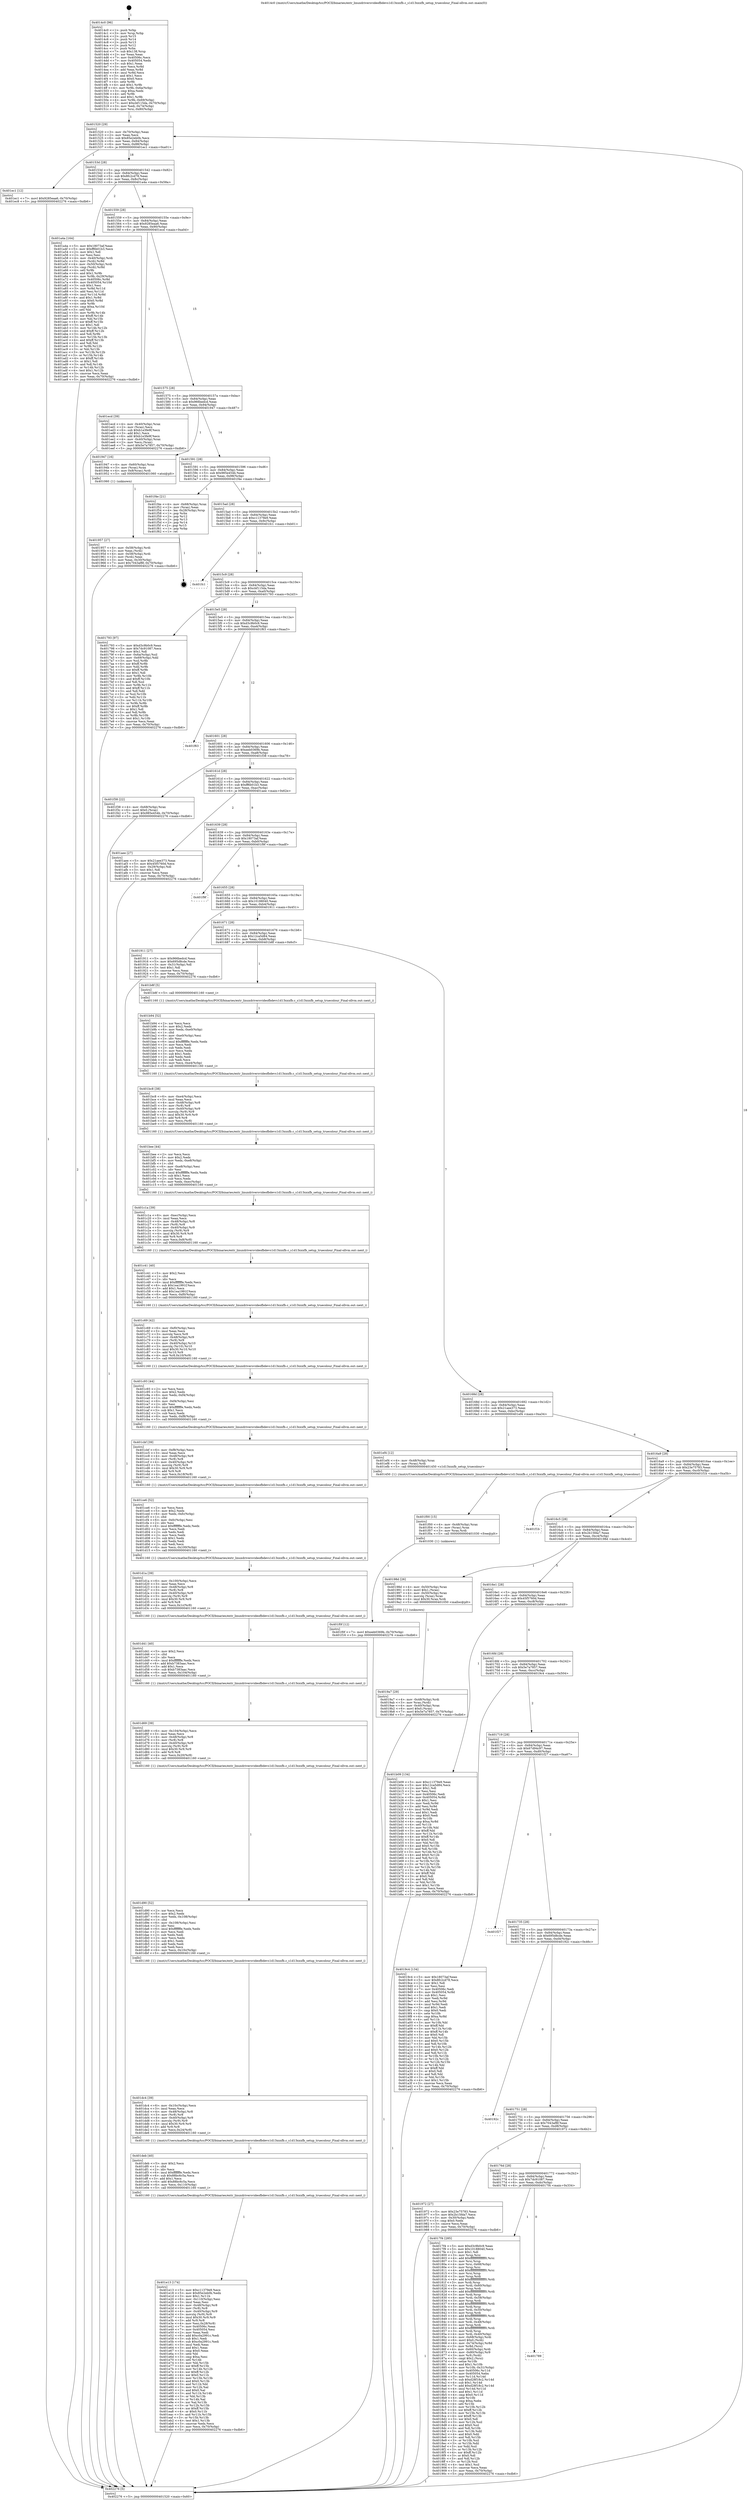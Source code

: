 digraph "0x4014c0" {
  label = "0x4014c0 (/mnt/c/Users/mathe/Desktop/tcc/POCII/binaries/extr_linuxdriversvideofbdevs1d13xxxfb.c_s1d13xxxfb_setup_truecolour_Final-ollvm.out::main(0))"
  labelloc = "t"
  node[shape=record]

  Entry [label="",width=0.3,height=0.3,shape=circle,fillcolor=black,style=filled]
  "0x401520" [label="{
     0x401520 [29]\l
     | [instrs]\l
     &nbsp;&nbsp;0x401520 \<+3\>: mov -0x70(%rbp),%eax\l
     &nbsp;&nbsp;0x401523 \<+2\>: mov %eax,%ecx\l
     &nbsp;&nbsp;0x401525 \<+6\>: sub $0x85e2eb0b,%ecx\l
     &nbsp;&nbsp;0x40152b \<+6\>: mov %eax,-0x84(%rbp)\l
     &nbsp;&nbsp;0x401531 \<+6\>: mov %ecx,-0x88(%rbp)\l
     &nbsp;&nbsp;0x401537 \<+6\>: je 0000000000401ec1 \<main+0xa01\>\l
  }"]
  "0x401ec1" [label="{
     0x401ec1 [12]\l
     | [instrs]\l
     &nbsp;&nbsp;0x401ec1 \<+7\>: movl $0x9285eaa6,-0x70(%rbp)\l
     &nbsp;&nbsp;0x401ec8 \<+5\>: jmp 0000000000402276 \<main+0xdb6\>\l
  }"]
  "0x40153d" [label="{
     0x40153d [28]\l
     | [instrs]\l
     &nbsp;&nbsp;0x40153d \<+5\>: jmp 0000000000401542 \<main+0x82\>\l
     &nbsp;&nbsp;0x401542 \<+6\>: mov -0x84(%rbp),%eax\l
     &nbsp;&nbsp;0x401548 \<+5\>: sub $0x8fc2cd78,%eax\l
     &nbsp;&nbsp;0x40154d \<+6\>: mov %eax,-0x8c(%rbp)\l
     &nbsp;&nbsp;0x401553 \<+6\>: je 0000000000401a4a \<main+0x58a\>\l
  }"]
  Exit [label="",width=0.3,height=0.3,shape=circle,fillcolor=black,style=filled,peripheries=2]
  "0x401a4a" [label="{
     0x401a4a [164]\l
     | [instrs]\l
     &nbsp;&nbsp;0x401a4a \<+5\>: mov $0x18073af,%eax\l
     &nbsp;&nbsp;0x401a4f \<+5\>: mov $0xff6b01b3,%ecx\l
     &nbsp;&nbsp;0x401a54 \<+2\>: mov $0x1,%dl\l
     &nbsp;&nbsp;0x401a56 \<+2\>: xor %esi,%esi\l
     &nbsp;&nbsp;0x401a58 \<+4\>: mov -0x40(%rbp),%rdi\l
     &nbsp;&nbsp;0x401a5c \<+3\>: mov (%rdi),%r8d\l
     &nbsp;&nbsp;0x401a5f \<+4\>: mov -0x50(%rbp),%rdi\l
     &nbsp;&nbsp;0x401a63 \<+3\>: cmp (%rdi),%r8d\l
     &nbsp;&nbsp;0x401a66 \<+4\>: setl %r9b\l
     &nbsp;&nbsp;0x401a6a \<+4\>: and $0x1,%r9b\l
     &nbsp;&nbsp;0x401a6e \<+4\>: mov %r9b,-0x29(%rbp)\l
     &nbsp;&nbsp;0x401a72 \<+8\>: mov 0x40506c,%r8d\l
     &nbsp;&nbsp;0x401a7a \<+8\>: mov 0x405054,%r10d\l
     &nbsp;&nbsp;0x401a82 \<+3\>: sub $0x1,%esi\l
     &nbsp;&nbsp;0x401a85 \<+3\>: mov %r8d,%r11d\l
     &nbsp;&nbsp;0x401a88 \<+3\>: add %esi,%r11d\l
     &nbsp;&nbsp;0x401a8b \<+4\>: imul %r11d,%r8d\l
     &nbsp;&nbsp;0x401a8f \<+4\>: and $0x1,%r8d\l
     &nbsp;&nbsp;0x401a93 \<+4\>: cmp $0x0,%r8d\l
     &nbsp;&nbsp;0x401a97 \<+4\>: sete %r9b\l
     &nbsp;&nbsp;0x401a9b \<+4\>: cmp $0xa,%r10d\l
     &nbsp;&nbsp;0x401a9f \<+3\>: setl %bl\l
     &nbsp;&nbsp;0x401aa2 \<+3\>: mov %r9b,%r14b\l
     &nbsp;&nbsp;0x401aa5 \<+4\>: xor $0xff,%r14b\l
     &nbsp;&nbsp;0x401aa9 \<+3\>: mov %bl,%r15b\l
     &nbsp;&nbsp;0x401aac \<+4\>: xor $0xff,%r15b\l
     &nbsp;&nbsp;0x401ab0 \<+3\>: xor $0x1,%dl\l
     &nbsp;&nbsp;0x401ab3 \<+3\>: mov %r14b,%r12b\l
     &nbsp;&nbsp;0x401ab6 \<+4\>: and $0xff,%r12b\l
     &nbsp;&nbsp;0x401aba \<+3\>: and %dl,%r9b\l
     &nbsp;&nbsp;0x401abd \<+3\>: mov %r15b,%r13b\l
     &nbsp;&nbsp;0x401ac0 \<+4\>: and $0xff,%r13b\l
     &nbsp;&nbsp;0x401ac4 \<+2\>: and %dl,%bl\l
     &nbsp;&nbsp;0x401ac6 \<+3\>: or %r9b,%r12b\l
     &nbsp;&nbsp;0x401ac9 \<+3\>: or %bl,%r13b\l
     &nbsp;&nbsp;0x401acc \<+3\>: xor %r13b,%r12b\l
     &nbsp;&nbsp;0x401acf \<+3\>: or %r15b,%r14b\l
     &nbsp;&nbsp;0x401ad2 \<+4\>: xor $0xff,%r14b\l
     &nbsp;&nbsp;0x401ad6 \<+3\>: or $0x1,%dl\l
     &nbsp;&nbsp;0x401ad9 \<+3\>: and %dl,%r14b\l
     &nbsp;&nbsp;0x401adc \<+3\>: or %r14b,%r12b\l
     &nbsp;&nbsp;0x401adf \<+4\>: test $0x1,%r12b\l
     &nbsp;&nbsp;0x401ae3 \<+3\>: cmovne %ecx,%eax\l
     &nbsp;&nbsp;0x401ae6 \<+3\>: mov %eax,-0x70(%rbp)\l
     &nbsp;&nbsp;0x401ae9 \<+5\>: jmp 0000000000402276 \<main+0xdb6\>\l
  }"]
  "0x401559" [label="{
     0x401559 [28]\l
     | [instrs]\l
     &nbsp;&nbsp;0x401559 \<+5\>: jmp 000000000040155e \<main+0x9e\>\l
     &nbsp;&nbsp;0x40155e \<+6\>: mov -0x84(%rbp),%eax\l
     &nbsp;&nbsp;0x401564 \<+5\>: sub $0x9285eaa6,%eax\l
     &nbsp;&nbsp;0x401569 \<+6\>: mov %eax,-0x90(%rbp)\l
     &nbsp;&nbsp;0x40156f \<+6\>: je 0000000000401ecd \<main+0xa0d\>\l
  }"]
  "0x401f0f" [label="{
     0x401f0f [12]\l
     | [instrs]\l
     &nbsp;&nbsp;0x401f0f \<+7\>: movl $0xeeb0369b,-0x70(%rbp)\l
     &nbsp;&nbsp;0x401f16 \<+5\>: jmp 0000000000402276 \<main+0xdb6\>\l
  }"]
  "0x401ecd" [label="{
     0x401ecd [39]\l
     | [instrs]\l
     &nbsp;&nbsp;0x401ecd \<+4\>: mov -0x40(%rbp),%rax\l
     &nbsp;&nbsp;0x401ed1 \<+2\>: mov (%rax),%ecx\l
     &nbsp;&nbsp;0x401ed3 \<+6\>: sub $0xb1e3fe9f,%ecx\l
     &nbsp;&nbsp;0x401ed9 \<+3\>: add $0x1,%ecx\l
     &nbsp;&nbsp;0x401edc \<+6\>: add $0xb1e3fe9f,%ecx\l
     &nbsp;&nbsp;0x401ee2 \<+4\>: mov -0x40(%rbp),%rax\l
     &nbsp;&nbsp;0x401ee6 \<+2\>: mov %ecx,(%rax)\l
     &nbsp;&nbsp;0x401ee8 \<+7\>: movl $0x5e7a7857,-0x70(%rbp)\l
     &nbsp;&nbsp;0x401eef \<+5\>: jmp 0000000000402276 \<main+0xdb6\>\l
  }"]
  "0x401575" [label="{
     0x401575 [28]\l
     | [instrs]\l
     &nbsp;&nbsp;0x401575 \<+5\>: jmp 000000000040157a \<main+0xba\>\l
     &nbsp;&nbsp;0x40157a \<+6\>: mov -0x84(%rbp),%eax\l
     &nbsp;&nbsp;0x401580 \<+5\>: sub $0x966bedcd,%eax\l
     &nbsp;&nbsp;0x401585 \<+6\>: mov %eax,-0x94(%rbp)\l
     &nbsp;&nbsp;0x40158b \<+6\>: je 0000000000401947 \<main+0x487\>\l
  }"]
  "0x401f00" [label="{
     0x401f00 [15]\l
     | [instrs]\l
     &nbsp;&nbsp;0x401f00 \<+4\>: mov -0x48(%rbp),%rax\l
     &nbsp;&nbsp;0x401f04 \<+3\>: mov (%rax),%rax\l
     &nbsp;&nbsp;0x401f07 \<+3\>: mov %rax,%rdi\l
     &nbsp;&nbsp;0x401f0a \<+5\>: call 0000000000401030 \<free@plt\>\l
     | [calls]\l
     &nbsp;&nbsp;0x401030 \{1\} (unknown)\l
  }"]
  "0x401947" [label="{
     0x401947 [16]\l
     | [instrs]\l
     &nbsp;&nbsp;0x401947 \<+4\>: mov -0x60(%rbp),%rax\l
     &nbsp;&nbsp;0x40194b \<+3\>: mov (%rax),%rax\l
     &nbsp;&nbsp;0x40194e \<+4\>: mov 0x8(%rax),%rdi\l
     &nbsp;&nbsp;0x401952 \<+5\>: call 0000000000401060 \<atoi@plt\>\l
     | [calls]\l
     &nbsp;&nbsp;0x401060 \{1\} (unknown)\l
  }"]
  "0x401591" [label="{
     0x401591 [28]\l
     | [instrs]\l
     &nbsp;&nbsp;0x401591 \<+5\>: jmp 0000000000401596 \<main+0xd6\>\l
     &nbsp;&nbsp;0x401596 \<+6\>: mov -0x84(%rbp),%eax\l
     &nbsp;&nbsp;0x40159c \<+5\>: sub $0x985e454b,%eax\l
     &nbsp;&nbsp;0x4015a1 \<+6\>: mov %eax,-0x98(%rbp)\l
     &nbsp;&nbsp;0x4015a7 \<+6\>: je 0000000000401f4e \<main+0xa8e\>\l
  }"]
  "0x401e13" [label="{
     0x401e13 [174]\l
     | [instrs]\l
     &nbsp;&nbsp;0x401e13 \<+5\>: mov $0xc11379e9,%ecx\l
     &nbsp;&nbsp;0x401e18 \<+5\>: mov $0x85e2eb0b,%edx\l
     &nbsp;&nbsp;0x401e1d \<+3\>: mov $0x1,%r11b\l
     &nbsp;&nbsp;0x401e20 \<+6\>: mov -0x110(%rbp),%esi\l
     &nbsp;&nbsp;0x401e26 \<+3\>: imul %eax,%esi\l
     &nbsp;&nbsp;0x401e29 \<+4\>: mov -0x48(%rbp),%r8\l
     &nbsp;&nbsp;0x401e2d \<+3\>: mov (%r8),%r8\l
     &nbsp;&nbsp;0x401e30 \<+4\>: mov -0x40(%rbp),%r9\l
     &nbsp;&nbsp;0x401e34 \<+3\>: movslq (%r9),%r9\l
     &nbsp;&nbsp;0x401e37 \<+4\>: imul $0x30,%r9,%r9\l
     &nbsp;&nbsp;0x401e3b \<+3\>: add %r9,%r8\l
     &nbsp;&nbsp;0x401e3e \<+4\>: mov %esi,0x28(%r8)\l
     &nbsp;&nbsp;0x401e42 \<+7\>: mov 0x40506c,%eax\l
     &nbsp;&nbsp;0x401e49 \<+7\>: mov 0x405054,%esi\l
     &nbsp;&nbsp;0x401e50 \<+2\>: mov %eax,%edi\l
     &nbsp;&nbsp;0x401e52 \<+6\>: add $0xc0a2991c,%edi\l
     &nbsp;&nbsp;0x401e58 \<+3\>: sub $0x1,%edi\l
     &nbsp;&nbsp;0x401e5b \<+6\>: sub $0xc0a2991c,%edi\l
     &nbsp;&nbsp;0x401e61 \<+3\>: imul %edi,%eax\l
     &nbsp;&nbsp;0x401e64 \<+3\>: and $0x1,%eax\l
     &nbsp;&nbsp;0x401e67 \<+3\>: cmp $0x0,%eax\l
     &nbsp;&nbsp;0x401e6a \<+3\>: sete %bl\l
     &nbsp;&nbsp;0x401e6d \<+3\>: cmp $0xa,%esi\l
     &nbsp;&nbsp;0x401e70 \<+4\>: setl %r14b\l
     &nbsp;&nbsp;0x401e74 \<+3\>: mov %bl,%r15b\l
     &nbsp;&nbsp;0x401e77 \<+4\>: xor $0xff,%r15b\l
     &nbsp;&nbsp;0x401e7b \<+3\>: mov %r14b,%r12b\l
     &nbsp;&nbsp;0x401e7e \<+4\>: xor $0xff,%r12b\l
     &nbsp;&nbsp;0x401e82 \<+4\>: xor $0x0,%r11b\l
     &nbsp;&nbsp;0x401e86 \<+3\>: mov %r15b,%r13b\l
     &nbsp;&nbsp;0x401e89 \<+4\>: and $0x0,%r13b\l
     &nbsp;&nbsp;0x401e8d \<+3\>: and %r11b,%bl\l
     &nbsp;&nbsp;0x401e90 \<+3\>: mov %r12b,%al\l
     &nbsp;&nbsp;0x401e93 \<+2\>: and $0x0,%al\l
     &nbsp;&nbsp;0x401e95 \<+3\>: and %r11b,%r14b\l
     &nbsp;&nbsp;0x401e98 \<+3\>: or %bl,%r13b\l
     &nbsp;&nbsp;0x401e9b \<+3\>: or %r14b,%al\l
     &nbsp;&nbsp;0x401e9e \<+3\>: xor %al,%r13b\l
     &nbsp;&nbsp;0x401ea1 \<+3\>: or %r12b,%r15b\l
     &nbsp;&nbsp;0x401ea4 \<+4\>: xor $0xff,%r15b\l
     &nbsp;&nbsp;0x401ea8 \<+4\>: or $0x0,%r11b\l
     &nbsp;&nbsp;0x401eac \<+3\>: and %r11b,%r15b\l
     &nbsp;&nbsp;0x401eaf \<+3\>: or %r15b,%r13b\l
     &nbsp;&nbsp;0x401eb2 \<+4\>: test $0x1,%r13b\l
     &nbsp;&nbsp;0x401eb6 \<+3\>: cmovne %edx,%ecx\l
     &nbsp;&nbsp;0x401eb9 \<+3\>: mov %ecx,-0x70(%rbp)\l
     &nbsp;&nbsp;0x401ebc \<+5\>: jmp 0000000000402276 \<main+0xdb6\>\l
  }"]
  "0x401f4e" [label="{
     0x401f4e [21]\l
     | [instrs]\l
     &nbsp;&nbsp;0x401f4e \<+4\>: mov -0x68(%rbp),%rax\l
     &nbsp;&nbsp;0x401f52 \<+2\>: mov (%rax),%eax\l
     &nbsp;&nbsp;0x401f54 \<+4\>: lea -0x28(%rbp),%rsp\l
     &nbsp;&nbsp;0x401f58 \<+1\>: pop %rbx\l
     &nbsp;&nbsp;0x401f59 \<+2\>: pop %r12\l
     &nbsp;&nbsp;0x401f5b \<+2\>: pop %r13\l
     &nbsp;&nbsp;0x401f5d \<+2\>: pop %r14\l
     &nbsp;&nbsp;0x401f5f \<+2\>: pop %r15\l
     &nbsp;&nbsp;0x401f61 \<+1\>: pop %rbp\l
     &nbsp;&nbsp;0x401f62 \<+1\>: ret\l
  }"]
  "0x4015ad" [label="{
     0x4015ad [28]\l
     | [instrs]\l
     &nbsp;&nbsp;0x4015ad \<+5\>: jmp 00000000004015b2 \<main+0xf2\>\l
     &nbsp;&nbsp;0x4015b2 \<+6\>: mov -0x84(%rbp),%eax\l
     &nbsp;&nbsp;0x4015b8 \<+5\>: sub $0xc11379e9,%eax\l
     &nbsp;&nbsp;0x4015bd \<+6\>: mov %eax,-0x9c(%rbp)\l
     &nbsp;&nbsp;0x4015c3 \<+6\>: je 0000000000401fc1 \<main+0xb01\>\l
  }"]
  "0x401deb" [label="{
     0x401deb [40]\l
     | [instrs]\l
     &nbsp;&nbsp;0x401deb \<+5\>: mov $0x2,%ecx\l
     &nbsp;&nbsp;0x401df0 \<+1\>: cltd\l
     &nbsp;&nbsp;0x401df1 \<+2\>: idiv %ecx\l
     &nbsp;&nbsp;0x401df3 \<+6\>: imul $0xfffffffe,%edx,%ecx\l
     &nbsp;&nbsp;0x401df9 \<+6\>: sub $0x88bc6c5a,%ecx\l
     &nbsp;&nbsp;0x401dff \<+3\>: add $0x1,%ecx\l
     &nbsp;&nbsp;0x401e02 \<+6\>: add $0x88bc6c5a,%ecx\l
     &nbsp;&nbsp;0x401e08 \<+6\>: mov %ecx,-0x110(%rbp)\l
     &nbsp;&nbsp;0x401e0e \<+5\>: call 0000000000401160 \<next_i\>\l
     | [calls]\l
     &nbsp;&nbsp;0x401160 \{1\} (/mnt/c/Users/mathe/Desktop/tcc/POCII/binaries/extr_linuxdriversvideofbdevs1d13xxxfb.c_s1d13xxxfb_setup_truecolour_Final-ollvm.out::next_i)\l
  }"]
  "0x401fc1" [label="{
     0x401fc1\l
  }", style=dashed]
  "0x4015c9" [label="{
     0x4015c9 [28]\l
     | [instrs]\l
     &nbsp;&nbsp;0x4015c9 \<+5\>: jmp 00000000004015ce \<main+0x10e\>\l
     &nbsp;&nbsp;0x4015ce \<+6\>: mov -0x84(%rbp),%eax\l
     &nbsp;&nbsp;0x4015d4 \<+5\>: sub $0xcbf115da,%eax\l
     &nbsp;&nbsp;0x4015d9 \<+6\>: mov %eax,-0xa0(%rbp)\l
     &nbsp;&nbsp;0x4015df \<+6\>: je 0000000000401793 \<main+0x2d3\>\l
  }"]
  "0x401dc4" [label="{
     0x401dc4 [39]\l
     | [instrs]\l
     &nbsp;&nbsp;0x401dc4 \<+6\>: mov -0x10c(%rbp),%ecx\l
     &nbsp;&nbsp;0x401dca \<+3\>: imul %eax,%ecx\l
     &nbsp;&nbsp;0x401dcd \<+4\>: mov -0x48(%rbp),%r8\l
     &nbsp;&nbsp;0x401dd1 \<+3\>: mov (%r8),%r8\l
     &nbsp;&nbsp;0x401dd4 \<+4\>: mov -0x40(%rbp),%r9\l
     &nbsp;&nbsp;0x401dd8 \<+3\>: movslq (%r9),%r9\l
     &nbsp;&nbsp;0x401ddb \<+4\>: imul $0x30,%r9,%r9\l
     &nbsp;&nbsp;0x401ddf \<+3\>: add %r9,%r8\l
     &nbsp;&nbsp;0x401de2 \<+4\>: mov %ecx,0x24(%r8)\l
     &nbsp;&nbsp;0x401de6 \<+5\>: call 0000000000401160 \<next_i\>\l
     | [calls]\l
     &nbsp;&nbsp;0x401160 \{1\} (/mnt/c/Users/mathe/Desktop/tcc/POCII/binaries/extr_linuxdriversvideofbdevs1d13xxxfb.c_s1d13xxxfb_setup_truecolour_Final-ollvm.out::next_i)\l
  }"]
  "0x401793" [label="{
     0x401793 [97]\l
     | [instrs]\l
     &nbsp;&nbsp;0x401793 \<+5\>: mov $0xd3c9b0c9,%eax\l
     &nbsp;&nbsp;0x401798 \<+5\>: mov $0x7dc91087,%ecx\l
     &nbsp;&nbsp;0x40179d \<+2\>: mov $0x1,%dl\l
     &nbsp;&nbsp;0x40179f \<+4\>: mov -0x6a(%rbp),%sil\l
     &nbsp;&nbsp;0x4017a3 \<+4\>: mov -0x69(%rbp),%dil\l
     &nbsp;&nbsp;0x4017a7 \<+3\>: mov %sil,%r8b\l
     &nbsp;&nbsp;0x4017aa \<+4\>: xor $0xff,%r8b\l
     &nbsp;&nbsp;0x4017ae \<+3\>: mov %dil,%r9b\l
     &nbsp;&nbsp;0x4017b1 \<+4\>: xor $0xff,%r9b\l
     &nbsp;&nbsp;0x4017b5 \<+3\>: xor $0x1,%dl\l
     &nbsp;&nbsp;0x4017b8 \<+3\>: mov %r8b,%r10b\l
     &nbsp;&nbsp;0x4017bb \<+4\>: and $0xff,%r10b\l
     &nbsp;&nbsp;0x4017bf \<+3\>: and %dl,%sil\l
     &nbsp;&nbsp;0x4017c2 \<+3\>: mov %r9b,%r11b\l
     &nbsp;&nbsp;0x4017c5 \<+4\>: and $0xff,%r11b\l
     &nbsp;&nbsp;0x4017c9 \<+3\>: and %dl,%dil\l
     &nbsp;&nbsp;0x4017cc \<+3\>: or %sil,%r10b\l
     &nbsp;&nbsp;0x4017cf \<+3\>: or %dil,%r11b\l
     &nbsp;&nbsp;0x4017d2 \<+3\>: xor %r11b,%r10b\l
     &nbsp;&nbsp;0x4017d5 \<+3\>: or %r9b,%r8b\l
     &nbsp;&nbsp;0x4017d8 \<+4\>: xor $0xff,%r8b\l
     &nbsp;&nbsp;0x4017dc \<+3\>: or $0x1,%dl\l
     &nbsp;&nbsp;0x4017df \<+3\>: and %dl,%r8b\l
     &nbsp;&nbsp;0x4017e2 \<+3\>: or %r8b,%r10b\l
     &nbsp;&nbsp;0x4017e5 \<+4\>: test $0x1,%r10b\l
     &nbsp;&nbsp;0x4017e9 \<+3\>: cmovne %ecx,%eax\l
     &nbsp;&nbsp;0x4017ec \<+3\>: mov %eax,-0x70(%rbp)\l
     &nbsp;&nbsp;0x4017ef \<+5\>: jmp 0000000000402276 \<main+0xdb6\>\l
  }"]
  "0x4015e5" [label="{
     0x4015e5 [28]\l
     | [instrs]\l
     &nbsp;&nbsp;0x4015e5 \<+5\>: jmp 00000000004015ea \<main+0x12a\>\l
     &nbsp;&nbsp;0x4015ea \<+6\>: mov -0x84(%rbp),%eax\l
     &nbsp;&nbsp;0x4015f0 \<+5\>: sub $0xd3c9b0c9,%eax\l
     &nbsp;&nbsp;0x4015f5 \<+6\>: mov %eax,-0xa4(%rbp)\l
     &nbsp;&nbsp;0x4015fb \<+6\>: je 0000000000401f63 \<main+0xaa3\>\l
  }"]
  "0x402276" [label="{
     0x402276 [5]\l
     | [instrs]\l
     &nbsp;&nbsp;0x402276 \<+5\>: jmp 0000000000401520 \<main+0x60\>\l
  }"]
  "0x4014c0" [label="{
     0x4014c0 [96]\l
     | [instrs]\l
     &nbsp;&nbsp;0x4014c0 \<+1\>: push %rbp\l
     &nbsp;&nbsp;0x4014c1 \<+3\>: mov %rsp,%rbp\l
     &nbsp;&nbsp;0x4014c4 \<+2\>: push %r15\l
     &nbsp;&nbsp;0x4014c6 \<+2\>: push %r14\l
     &nbsp;&nbsp;0x4014c8 \<+2\>: push %r13\l
     &nbsp;&nbsp;0x4014ca \<+2\>: push %r12\l
     &nbsp;&nbsp;0x4014cc \<+1\>: push %rbx\l
     &nbsp;&nbsp;0x4014cd \<+7\>: sub $0x138,%rsp\l
     &nbsp;&nbsp;0x4014d4 \<+2\>: xor %eax,%eax\l
     &nbsp;&nbsp;0x4014d6 \<+7\>: mov 0x40506c,%ecx\l
     &nbsp;&nbsp;0x4014dd \<+7\>: mov 0x405054,%edx\l
     &nbsp;&nbsp;0x4014e4 \<+3\>: sub $0x1,%eax\l
     &nbsp;&nbsp;0x4014e7 \<+3\>: mov %ecx,%r8d\l
     &nbsp;&nbsp;0x4014ea \<+3\>: add %eax,%r8d\l
     &nbsp;&nbsp;0x4014ed \<+4\>: imul %r8d,%ecx\l
     &nbsp;&nbsp;0x4014f1 \<+3\>: and $0x1,%ecx\l
     &nbsp;&nbsp;0x4014f4 \<+3\>: cmp $0x0,%ecx\l
     &nbsp;&nbsp;0x4014f7 \<+4\>: sete %r9b\l
     &nbsp;&nbsp;0x4014fb \<+4\>: and $0x1,%r9b\l
     &nbsp;&nbsp;0x4014ff \<+4\>: mov %r9b,-0x6a(%rbp)\l
     &nbsp;&nbsp;0x401503 \<+3\>: cmp $0xa,%edx\l
     &nbsp;&nbsp;0x401506 \<+4\>: setl %r9b\l
     &nbsp;&nbsp;0x40150a \<+4\>: and $0x1,%r9b\l
     &nbsp;&nbsp;0x40150e \<+4\>: mov %r9b,-0x69(%rbp)\l
     &nbsp;&nbsp;0x401512 \<+7\>: movl $0xcbf115da,-0x70(%rbp)\l
     &nbsp;&nbsp;0x401519 \<+3\>: mov %edi,-0x74(%rbp)\l
     &nbsp;&nbsp;0x40151c \<+4\>: mov %rsi,-0x80(%rbp)\l
  }"]
  "0x401d90" [label="{
     0x401d90 [52]\l
     | [instrs]\l
     &nbsp;&nbsp;0x401d90 \<+2\>: xor %ecx,%ecx\l
     &nbsp;&nbsp;0x401d92 \<+5\>: mov $0x2,%edx\l
     &nbsp;&nbsp;0x401d97 \<+6\>: mov %edx,-0x108(%rbp)\l
     &nbsp;&nbsp;0x401d9d \<+1\>: cltd\l
     &nbsp;&nbsp;0x401d9e \<+6\>: mov -0x108(%rbp),%esi\l
     &nbsp;&nbsp;0x401da4 \<+2\>: idiv %esi\l
     &nbsp;&nbsp;0x401da6 \<+6\>: imul $0xfffffffe,%edx,%edx\l
     &nbsp;&nbsp;0x401dac \<+2\>: mov %ecx,%edi\l
     &nbsp;&nbsp;0x401dae \<+2\>: sub %edx,%edi\l
     &nbsp;&nbsp;0x401db0 \<+2\>: mov %ecx,%edx\l
     &nbsp;&nbsp;0x401db2 \<+3\>: sub $0x1,%edx\l
     &nbsp;&nbsp;0x401db5 \<+2\>: add %edx,%edi\l
     &nbsp;&nbsp;0x401db7 \<+2\>: sub %edi,%ecx\l
     &nbsp;&nbsp;0x401db9 \<+6\>: mov %ecx,-0x10c(%rbp)\l
     &nbsp;&nbsp;0x401dbf \<+5\>: call 0000000000401160 \<next_i\>\l
     | [calls]\l
     &nbsp;&nbsp;0x401160 \{1\} (/mnt/c/Users/mathe/Desktop/tcc/POCII/binaries/extr_linuxdriversvideofbdevs1d13xxxfb.c_s1d13xxxfb_setup_truecolour_Final-ollvm.out::next_i)\l
  }"]
  "0x401f63" [label="{
     0x401f63\l
  }", style=dashed]
  "0x401601" [label="{
     0x401601 [28]\l
     | [instrs]\l
     &nbsp;&nbsp;0x401601 \<+5\>: jmp 0000000000401606 \<main+0x146\>\l
     &nbsp;&nbsp;0x401606 \<+6\>: mov -0x84(%rbp),%eax\l
     &nbsp;&nbsp;0x40160c \<+5\>: sub $0xeeb0369b,%eax\l
     &nbsp;&nbsp;0x401611 \<+6\>: mov %eax,-0xa8(%rbp)\l
     &nbsp;&nbsp;0x401617 \<+6\>: je 0000000000401f38 \<main+0xa78\>\l
  }"]
  "0x401d69" [label="{
     0x401d69 [39]\l
     | [instrs]\l
     &nbsp;&nbsp;0x401d69 \<+6\>: mov -0x104(%rbp),%ecx\l
     &nbsp;&nbsp;0x401d6f \<+3\>: imul %eax,%ecx\l
     &nbsp;&nbsp;0x401d72 \<+4\>: mov -0x48(%rbp),%r8\l
     &nbsp;&nbsp;0x401d76 \<+3\>: mov (%r8),%r8\l
     &nbsp;&nbsp;0x401d79 \<+4\>: mov -0x40(%rbp),%r9\l
     &nbsp;&nbsp;0x401d7d \<+3\>: movslq (%r9),%r9\l
     &nbsp;&nbsp;0x401d80 \<+4\>: imul $0x30,%r9,%r9\l
     &nbsp;&nbsp;0x401d84 \<+3\>: add %r9,%r8\l
     &nbsp;&nbsp;0x401d87 \<+4\>: mov %ecx,0x20(%r8)\l
     &nbsp;&nbsp;0x401d8b \<+5\>: call 0000000000401160 \<next_i\>\l
     | [calls]\l
     &nbsp;&nbsp;0x401160 \{1\} (/mnt/c/Users/mathe/Desktop/tcc/POCII/binaries/extr_linuxdriversvideofbdevs1d13xxxfb.c_s1d13xxxfb_setup_truecolour_Final-ollvm.out::next_i)\l
  }"]
  "0x401f38" [label="{
     0x401f38 [22]\l
     | [instrs]\l
     &nbsp;&nbsp;0x401f38 \<+4\>: mov -0x68(%rbp),%rax\l
     &nbsp;&nbsp;0x401f3c \<+6\>: movl $0x0,(%rax)\l
     &nbsp;&nbsp;0x401f42 \<+7\>: movl $0x985e454b,-0x70(%rbp)\l
     &nbsp;&nbsp;0x401f49 \<+5\>: jmp 0000000000402276 \<main+0xdb6\>\l
  }"]
  "0x40161d" [label="{
     0x40161d [28]\l
     | [instrs]\l
     &nbsp;&nbsp;0x40161d \<+5\>: jmp 0000000000401622 \<main+0x162\>\l
     &nbsp;&nbsp;0x401622 \<+6\>: mov -0x84(%rbp),%eax\l
     &nbsp;&nbsp;0x401628 \<+5\>: sub $0xff6b01b3,%eax\l
     &nbsp;&nbsp;0x40162d \<+6\>: mov %eax,-0xac(%rbp)\l
     &nbsp;&nbsp;0x401633 \<+6\>: je 0000000000401aee \<main+0x62e\>\l
  }"]
  "0x401d41" [label="{
     0x401d41 [40]\l
     | [instrs]\l
     &nbsp;&nbsp;0x401d41 \<+5\>: mov $0x2,%ecx\l
     &nbsp;&nbsp;0x401d46 \<+1\>: cltd\l
     &nbsp;&nbsp;0x401d47 \<+2\>: idiv %ecx\l
     &nbsp;&nbsp;0x401d49 \<+6\>: imul $0xfffffffe,%edx,%ecx\l
     &nbsp;&nbsp;0x401d4f \<+6\>: add $0xb7383aac,%ecx\l
     &nbsp;&nbsp;0x401d55 \<+3\>: add $0x1,%ecx\l
     &nbsp;&nbsp;0x401d58 \<+6\>: sub $0xb7383aac,%ecx\l
     &nbsp;&nbsp;0x401d5e \<+6\>: mov %ecx,-0x104(%rbp)\l
     &nbsp;&nbsp;0x401d64 \<+5\>: call 0000000000401160 \<next_i\>\l
     | [calls]\l
     &nbsp;&nbsp;0x401160 \{1\} (/mnt/c/Users/mathe/Desktop/tcc/POCII/binaries/extr_linuxdriversvideofbdevs1d13xxxfb.c_s1d13xxxfb_setup_truecolour_Final-ollvm.out::next_i)\l
  }"]
  "0x401aee" [label="{
     0x401aee [27]\l
     | [instrs]\l
     &nbsp;&nbsp;0x401aee \<+5\>: mov $0x21aee373,%eax\l
     &nbsp;&nbsp;0x401af3 \<+5\>: mov $0x45f5760d,%ecx\l
     &nbsp;&nbsp;0x401af8 \<+3\>: mov -0x29(%rbp),%dl\l
     &nbsp;&nbsp;0x401afb \<+3\>: test $0x1,%dl\l
     &nbsp;&nbsp;0x401afe \<+3\>: cmovne %ecx,%eax\l
     &nbsp;&nbsp;0x401b01 \<+3\>: mov %eax,-0x70(%rbp)\l
     &nbsp;&nbsp;0x401b04 \<+5\>: jmp 0000000000402276 \<main+0xdb6\>\l
  }"]
  "0x401639" [label="{
     0x401639 [28]\l
     | [instrs]\l
     &nbsp;&nbsp;0x401639 \<+5\>: jmp 000000000040163e \<main+0x17e\>\l
     &nbsp;&nbsp;0x40163e \<+6\>: mov -0x84(%rbp),%eax\l
     &nbsp;&nbsp;0x401644 \<+5\>: sub $0x18073af,%eax\l
     &nbsp;&nbsp;0x401649 \<+6\>: mov %eax,-0xb0(%rbp)\l
     &nbsp;&nbsp;0x40164f \<+6\>: je 0000000000401f9f \<main+0xadf\>\l
  }"]
  "0x401d1a" [label="{
     0x401d1a [39]\l
     | [instrs]\l
     &nbsp;&nbsp;0x401d1a \<+6\>: mov -0x100(%rbp),%ecx\l
     &nbsp;&nbsp;0x401d20 \<+3\>: imul %eax,%ecx\l
     &nbsp;&nbsp;0x401d23 \<+4\>: mov -0x48(%rbp),%r8\l
     &nbsp;&nbsp;0x401d27 \<+3\>: mov (%r8),%r8\l
     &nbsp;&nbsp;0x401d2a \<+4\>: mov -0x40(%rbp),%r9\l
     &nbsp;&nbsp;0x401d2e \<+3\>: movslq (%r9),%r9\l
     &nbsp;&nbsp;0x401d31 \<+4\>: imul $0x30,%r9,%r9\l
     &nbsp;&nbsp;0x401d35 \<+3\>: add %r9,%r8\l
     &nbsp;&nbsp;0x401d38 \<+4\>: mov %ecx,0x1c(%r8)\l
     &nbsp;&nbsp;0x401d3c \<+5\>: call 0000000000401160 \<next_i\>\l
     | [calls]\l
     &nbsp;&nbsp;0x401160 \{1\} (/mnt/c/Users/mathe/Desktop/tcc/POCII/binaries/extr_linuxdriversvideofbdevs1d13xxxfb.c_s1d13xxxfb_setup_truecolour_Final-ollvm.out::next_i)\l
  }"]
  "0x401f9f" [label="{
     0x401f9f\l
  }", style=dashed]
  "0x401655" [label="{
     0x401655 [28]\l
     | [instrs]\l
     &nbsp;&nbsp;0x401655 \<+5\>: jmp 000000000040165a \<main+0x19a\>\l
     &nbsp;&nbsp;0x40165a \<+6\>: mov -0x84(%rbp),%eax\l
     &nbsp;&nbsp;0x401660 \<+5\>: sub $0x10188040,%eax\l
     &nbsp;&nbsp;0x401665 \<+6\>: mov %eax,-0xb4(%rbp)\l
     &nbsp;&nbsp;0x40166b \<+6\>: je 0000000000401911 \<main+0x451\>\l
  }"]
  "0x401ce6" [label="{
     0x401ce6 [52]\l
     | [instrs]\l
     &nbsp;&nbsp;0x401ce6 \<+2\>: xor %ecx,%ecx\l
     &nbsp;&nbsp;0x401ce8 \<+5\>: mov $0x2,%edx\l
     &nbsp;&nbsp;0x401ced \<+6\>: mov %edx,-0xfc(%rbp)\l
     &nbsp;&nbsp;0x401cf3 \<+1\>: cltd\l
     &nbsp;&nbsp;0x401cf4 \<+6\>: mov -0xfc(%rbp),%esi\l
     &nbsp;&nbsp;0x401cfa \<+2\>: idiv %esi\l
     &nbsp;&nbsp;0x401cfc \<+6\>: imul $0xfffffffe,%edx,%edx\l
     &nbsp;&nbsp;0x401d02 \<+2\>: mov %ecx,%edi\l
     &nbsp;&nbsp;0x401d04 \<+2\>: sub %edx,%edi\l
     &nbsp;&nbsp;0x401d06 \<+2\>: mov %ecx,%edx\l
     &nbsp;&nbsp;0x401d08 \<+3\>: sub $0x1,%edx\l
     &nbsp;&nbsp;0x401d0b \<+2\>: add %edx,%edi\l
     &nbsp;&nbsp;0x401d0d \<+2\>: sub %edi,%ecx\l
     &nbsp;&nbsp;0x401d0f \<+6\>: mov %ecx,-0x100(%rbp)\l
     &nbsp;&nbsp;0x401d15 \<+5\>: call 0000000000401160 \<next_i\>\l
     | [calls]\l
     &nbsp;&nbsp;0x401160 \{1\} (/mnt/c/Users/mathe/Desktop/tcc/POCII/binaries/extr_linuxdriversvideofbdevs1d13xxxfb.c_s1d13xxxfb_setup_truecolour_Final-ollvm.out::next_i)\l
  }"]
  "0x401911" [label="{
     0x401911 [27]\l
     | [instrs]\l
     &nbsp;&nbsp;0x401911 \<+5\>: mov $0x966bedcd,%eax\l
     &nbsp;&nbsp;0x401916 \<+5\>: mov $0x695d8cde,%ecx\l
     &nbsp;&nbsp;0x40191b \<+3\>: mov -0x31(%rbp),%dl\l
     &nbsp;&nbsp;0x40191e \<+3\>: test $0x1,%dl\l
     &nbsp;&nbsp;0x401921 \<+3\>: cmovne %ecx,%eax\l
     &nbsp;&nbsp;0x401924 \<+3\>: mov %eax,-0x70(%rbp)\l
     &nbsp;&nbsp;0x401927 \<+5\>: jmp 0000000000402276 \<main+0xdb6\>\l
  }"]
  "0x401671" [label="{
     0x401671 [28]\l
     | [instrs]\l
     &nbsp;&nbsp;0x401671 \<+5\>: jmp 0000000000401676 \<main+0x1b6\>\l
     &nbsp;&nbsp;0x401676 \<+6\>: mov -0x84(%rbp),%eax\l
     &nbsp;&nbsp;0x40167c \<+5\>: sub $0x12ca5d84,%eax\l
     &nbsp;&nbsp;0x401681 \<+6\>: mov %eax,-0xb8(%rbp)\l
     &nbsp;&nbsp;0x401687 \<+6\>: je 0000000000401b8f \<main+0x6cf\>\l
  }"]
  "0x401cbf" [label="{
     0x401cbf [39]\l
     | [instrs]\l
     &nbsp;&nbsp;0x401cbf \<+6\>: mov -0xf8(%rbp),%ecx\l
     &nbsp;&nbsp;0x401cc5 \<+3\>: imul %eax,%ecx\l
     &nbsp;&nbsp;0x401cc8 \<+4\>: mov -0x48(%rbp),%r8\l
     &nbsp;&nbsp;0x401ccc \<+3\>: mov (%r8),%r8\l
     &nbsp;&nbsp;0x401ccf \<+4\>: mov -0x40(%rbp),%r9\l
     &nbsp;&nbsp;0x401cd3 \<+3\>: movslq (%r9),%r9\l
     &nbsp;&nbsp;0x401cd6 \<+4\>: imul $0x30,%r9,%r9\l
     &nbsp;&nbsp;0x401cda \<+3\>: add %r9,%r8\l
     &nbsp;&nbsp;0x401cdd \<+4\>: mov %ecx,0x18(%r8)\l
     &nbsp;&nbsp;0x401ce1 \<+5\>: call 0000000000401160 \<next_i\>\l
     | [calls]\l
     &nbsp;&nbsp;0x401160 \{1\} (/mnt/c/Users/mathe/Desktop/tcc/POCII/binaries/extr_linuxdriversvideofbdevs1d13xxxfb.c_s1d13xxxfb_setup_truecolour_Final-ollvm.out::next_i)\l
  }"]
  "0x401b8f" [label="{
     0x401b8f [5]\l
     | [instrs]\l
     &nbsp;&nbsp;0x401b8f \<+5\>: call 0000000000401160 \<next_i\>\l
     | [calls]\l
     &nbsp;&nbsp;0x401160 \{1\} (/mnt/c/Users/mathe/Desktop/tcc/POCII/binaries/extr_linuxdriversvideofbdevs1d13xxxfb.c_s1d13xxxfb_setup_truecolour_Final-ollvm.out::next_i)\l
  }"]
  "0x40168d" [label="{
     0x40168d [28]\l
     | [instrs]\l
     &nbsp;&nbsp;0x40168d \<+5\>: jmp 0000000000401692 \<main+0x1d2\>\l
     &nbsp;&nbsp;0x401692 \<+6\>: mov -0x84(%rbp),%eax\l
     &nbsp;&nbsp;0x401698 \<+5\>: sub $0x21aee373,%eax\l
     &nbsp;&nbsp;0x40169d \<+6\>: mov %eax,-0xbc(%rbp)\l
     &nbsp;&nbsp;0x4016a3 \<+6\>: je 0000000000401ef4 \<main+0xa34\>\l
  }"]
  "0x401c93" [label="{
     0x401c93 [44]\l
     | [instrs]\l
     &nbsp;&nbsp;0x401c93 \<+2\>: xor %ecx,%ecx\l
     &nbsp;&nbsp;0x401c95 \<+5\>: mov $0x2,%edx\l
     &nbsp;&nbsp;0x401c9a \<+6\>: mov %edx,-0xf4(%rbp)\l
     &nbsp;&nbsp;0x401ca0 \<+1\>: cltd\l
     &nbsp;&nbsp;0x401ca1 \<+6\>: mov -0xf4(%rbp),%esi\l
     &nbsp;&nbsp;0x401ca7 \<+2\>: idiv %esi\l
     &nbsp;&nbsp;0x401ca9 \<+6\>: imul $0xfffffffe,%edx,%edx\l
     &nbsp;&nbsp;0x401caf \<+3\>: sub $0x1,%ecx\l
     &nbsp;&nbsp;0x401cb2 \<+2\>: sub %ecx,%edx\l
     &nbsp;&nbsp;0x401cb4 \<+6\>: mov %edx,-0xf8(%rbp)\l
     &nbsp;&nbsp;0x401cba \<+5\>: call 0000000000401160 \<next_i\>\l
     | [calls]\l
     &nbsp;&nbsp;0x401160 \{1\} (/mnt/c/Users/mathe/Desktop/tcc/POCII/binaries/extr_linuxdriversvideofbdevs1d13xxxfb.c_s1d13xxxfb_setup_truecolour_Final-ollvm.out::next_i)\l
  }"]
  "0x401ef4" [label="{
     0x401ef4 [12]\l
     | [instrs]\l
     &nbsp;&nbsp;0x401ef4 \<+4\>: mov -0x48(%rbp),%rax\l
     &nbsp;&nbsp;0x401ef8 \<+3\>: mov (%rax),%rdi\l
     &nbsp;&nbsp;0x401efb \<+5\>: call 0000000000401450 \<s1d13xxxfb_setup_truecolour\>\l
     | [calls]\l
     &nbsp;&nbsp;0x401450 \{1\} (/mnt/c/Users/mathe/Desktop/tcc/POCII/binaries/extr_linuxdriversvideofbdevs1d13xxxfb.c_s1d13xxxfb_setup_truecolour_Final-ollvm.out::s1d13xxxfb_setup_truecolour)\l
  }"]
  "0x4016a9" [label="{
     0x4016a9 [28]\l
     | [instrs]\l
     &nbsp;&nbsp;0x4016a9 \<+5\>: jmp 00000000004016ae \<main+0x1ee\>\l
     &nbsp;&nbsp;0x4016ae \<+6\>: mov -0x84(%rbp),%eax\l
     &nbsp;&nbsp;0x4016b4 \<+5\>: sub $0x23e75783,%eax\l
     &nbsp;&nbsp;0x4016b9 \<+6\>: mov %eax,-0xc0(%rbp)\l
     &nbsp;&nbsp;0x4016bf \<+6\>: je 0000000000401f1b \<main+0xa5b\>\l
  }"]
  "0x401c69" [label="{
     0x401c69 [42]\l
     | [instrs]\l
     &nbsp;&nbsp;0x401c69 \<+6\>: mov -0xf0(%rbp),%ecx\l
     &nbsp;&nbsp;0x401c6f \<+3\>: imul %eax,%ecx\l
     &nbsp;&nbsp;0x401c72 \<+3\>: movslq %ecx,%r8\l
     &nbsp;&nbsp;0x401c75 \<+4\>: mov -0x48(%rbp),%r9\l
     &nbsp;&nbsp;0x401c79 \<+3\>: mov (%r9),%r9\l
     &nbsp;&nbsp;0x401c7c \<+4\>: mov -0x40(%rbp),%r10\l
     &nbsp;&nbsp;0x401c80 \<+3\>: movslq (%r10),%r10\l
     &nbsp;&nbsp;0x401c83 \<+4\>: imul $0x30,%r10,%r10\l
     &nbsp;&nbsp;0x401c87 \<+3\>: add %r10,%r9\l
     &nbsp;&nbsp;0x401c8a \<+4\>: mov %r8,0x10(%r9)\l
     &nbsp;&nbsp;0x401c8e \<+5\>: call 0000000000401160 \<next_i\>\l
     | [calls]\l
     &nbsp;&nbsp;0x401160 \{1\} (/mnt/c/Users/mathe/Desktop/tcc/POCII/binaries/extr_linuxdriversvideofbdevs1d13xxxfb.c_s1d13xxxfb_setup_truecolour_Final-ollvm.out::next_i)\l
  }"]
  "0x401f1b" [label="{
     0x401f1b\l
  }", style=dashed]
  "0x4016c5" [label="{
     0x4016c5 [28]\l
     | [instrs]\l
     &nbsp;&nbsp;0x4016c5 \<+5\>: jmp 00000000004016ca \<main+0x20a\>\l
     &nbsp;&nbsp;0x4016ca \<+6\>: mov -0x84(%rbp),%eax\l
     &nbsp;&nbsp;0x4016d0 \<+5\>: sub $0x2b15fda7,%eax\l
     &nbsp;&nbsp;0x4016d5 \<+6\>: mov %eax,-0xc4(%rbp)\l
     &nbsp;&nbsp;0x4016db \<+6\>: je 000000000040198d \<main+0x4cd\>\l
  }"]
  "0x401c41" [label="{
     0x401c41 [40]\l
     | [instrs]\l
     &nbsp;&nbsp;0x401c41 \<+5\>: mov $0x2,%ecx\l
     &nbsp;&nbsp;0x401c46 \<+1\>: cltd\l
     &nbsp;&nbsp;0x401c47 \<+2\>: idiv %ecx\l
     &nbsp;&nbsp;0x401c49 \<+6\>: imul $0xfffffffe,%edx,%ecx\l
     &nbsp;&nbsp;0x401c4f \<+6\>: sub $0x1ea1991f,%ecx\l
     &nbsp;&nbsp;0x401c55 \<+3\>: add $0x1,%ecx\l
     &nbsp;&nbsp;0x401c58 \<+6\>: add $0x1ea1991f,%ecx\l
     &nbsp;&nbsp;0x401c5e \<+6\>: mov %ecx,-0xf0(%rbp)\l
     &nbsp;&nbsp;0x401c64 \<+5\>: call 0000000000401160 \<next_i\>\l
     | [calls]\l
     &nbsp;&nbsp;0x401160 \{1\} (/mnt/c/Users/mathe/Desktop/tcc/POCII/binaries/extr_linuxdriversvideofbdevs1d13xxxfb.c_s1d13xxxfb_setup_truecolour_Final-ollvm.out::next_i)\l
  }"]
  "0x40198d" [label="{
     0x40198d [26]\l
     | [instrs]\l
     &nbsp;&nbsp;0x40198d \<+4\>: mov -0x50(%rbp),%rax\l
     &nbsp;&nbsp;0x401991 \<+6\>: movl $0x1,(%rax)\l
     &nbsp;&nbsp;0x401997 \<+4\>: mov -0x50(%rbp),%rax\l
     &nbsp;&nbsp;0x40199b \<+3\>: movslq (%rax),%rax\l
     &nbsp;&nbsp;0x40199e \<+4\>: imul $0x30,%rax,%rdi\l
     &nbsp;&nbsp;0x4019a2 \<+5\>: call 0000000000401050 \<malloc@plt\>\l
     | [calls]\l
     &nbsp;&nbsp;0x401050 \{1\} (unknown)\l
  }"]
  "0x4016e1" [label="{
     0x4016e1 [28]\l
     | [instrs]\l
     &nbsp;&nbsp;0x4016e1 \<+5\>: jmp 00000000004016e6 \<main+0x226\>\l
     &nbsp;&nbsp;0x4016e6 \<+6\>: mov -0x84(%rbp),%eax\l
     &nbsp;&nbsp;0x4016ec \<+5\>: sub $0x45f5760d,%eax\l
     &nbsp;&nbsp;0x4016f1 \<+6\>: mov %eax,-0xc8(%rbp)\l
     &nbsp;&nbsp;0x4016f7 \<+6\>: je 0000000000401b09 \<main+0x649\>\l
  }"]
  "0x401c1a" [label="{
     0x401c1a [39]\l
     | [instrs]\l
     &nbsp;&nbsp;0x401c1a \<+6\>: mov -0xec(%rbp),%ecx\l
     &nbsp;&nbsp;0x401c20 \<+3\>: imul %eax,%ecx\l
     &nbsp;&nbsp;0x401c23 \<+4\>: mov -0x48(%rbp),%r8\l
     &nbsp;&nbsp;0x401c27 \<+3\>: mov (%r8),%r8\l
     &nbsp;&nbsp;0x401c2a \<+4\>: mov -0x40(%rbp),%r9\l
     &nbsp;&nbsp;0x401c2e \<+3\>: movslq (%r9),%r9\l
     &nbsp;&nbsp;0x401c31 \<+4\>: imul $0x30,%r9,%r9\l
     &nbsp;&nbsp;0x401c35 \<+3\>: add %r9,%r8\l
     &nbsp;&nbsp;0x401c38 \<+4\>: mov %ecx,0x8(%r8)\l
     &nbsp;&nbsp;0x401c3c \<+5\>: call 0000000000401160 \<next_i\>\l
     | [calls]\l
     &nbsp;&nbsp;0x401160 \{1\} (/mnt/c/Users/mathe/Desktop/tcc/POCII/binaries/extr_linuxdriversvideofbdevs1d13xxxfb.c_s1d13xxxfb_setup_truecolour_Final-ollvm.out::next_i)\l
  }"]
  "0x401b09" [label="{
     0x401b09 [134]\l
     | [instrs]\l
     &nbsp;&nbsp;0x401b09 \<+5\>: mov $0xc11379e9,%eax\l
     &nbsp;&nbsp;0x401b0e \<+5\>: mov $0x12ca5d84,%ecx\l
     &nbsp;&nbsp;0x401b13 \<+2\>: mov $0x1,%dl\l
     &nbsp;&nbsp;0x401b15 \<+2\>: xor %esi,%esi\l
     &nbsp;&nbsp;0x401b17 \<+7\>: mov 0x40506c,%edi\l
     &nbsp;&nbsp;0x401b1e \<+8\>: mov 0x405054,%r8d\l
     &nbsp;&nbsp;0x401b26 \<+3\>: sub $0x1,%esi\l
     &nbsp;&nbsp;0x401b29 \<+3\>: mov %edi,%r9d\l
     &nbsp;&nbsp;0x401b2c \<+3\>: add %esi,%r9d\l
     &nbsp;&nbsp;0x401b2f \<+4\>: imul %r9d,%edi\l
     &nbsp;&nbsp;0x401b33 \<+3\>: and $0x1,%edi\l
     &nbsp;&nbsp;0x401b36 \<+3\>: cmp $0x0,%edi\l
     &nbsp;&nbsp;0x401b39 \<+4\>: sete %r10b\l
     &nbsp;&nbsp;0x401b3d \<+4\>: cmp $0xa,%r8d\l
     &nbsp;&nbsp;0x401b41 \<+4\>: setl %r11b\l
     &nbsp;&nbsp;0x401b45 \<+3\>: mov %r10b,%bl\l
     &nbsp;&nbsp;0x401b48 \<+3\>: xor $0xff,%bl\l
     &nbsp;&nbsp;0x401b4b \<+3\>: mov %r11b,%r14b\l
     &nbsp;&nbsp;0x401b4e \<+4\>: xor $0xff,%r14b\l
     &nbsp;&nbsp;0x401b52 \<+3\>: xor $0x0,%dl\l
     &nbsp;&nbsp;0x401b55 \<+3\>: mov %bl,%r15b\l
     &nbsp;&nbsp;0x401b58 \<+4\>: and $0x0,%r15b\l
     &nbsp;&nbsp;0x401b5c \<+3\>: and %dl,%r10b\l
     &nbsp;&nbsp;0x401b5f \<+3\>: mov %r14b,%r12b\l
     &nbsp;&nbsp;0x401b62 \<+4\>: and $0x0,%r12b\l
     &nbsp;&nbsp;0x401b66 \<+3\>: and %dl,%r11b\l
     &nbsp;&nbsp;0x401b69 \<+3\>: or %r10b,%r15b\l
     &nbsp;&nbsp;0x401b6c \<+3\>: or %r11b,%r12b\l
     &nbsp;&nbsp;0x401b6f \<+3\>: xor %r12b,%r15b\l
     &nbsp;&nbsp;0x401b72 \<+3\>: or %r14b,%bl\l
     &nbsp;&nbsp;0x401b75 \<+3\>: xor $0xff,%bl\l
     &nbsp;&nbsp;0x401b78 \<+3\>: or $0x0,%dl\l
     &nbsp;&nbsp;0x401b7b \<+2\>: and %dl,%bl\l
     &nbsp;&nbsp;0x401b7d \<+3\>: or %bl,%r15b\l
     &nbsp;&nbsp;0x401b80 \<+4\>: test $0x1,%r15b\l
     &nbsp;&nbsp;0x401b84 \<+3\>: cmovne %ecx,%eax\l
     &nbsp;&nbsp;0x401b87 \<+3\>: mov %eax,-0x70(%rbp)\l
     &nbsp;&nbsp;0x401b8a \<+5\>: jmp 0000000000402276 \<main+0xdb6\>\l
  }"]
  "0x4016fd" [label="{
     0x4016fd [28]\l
     | [instrs]\l
     &nbsp;&nbsp;0x4016fd \<+5\>: jmp 0000000000401702 \<main+0x242\>\l
     &nbsp;&nbsp;0x401702 \<+6\>: mov -0x84(%rbp),%eax\l
     &nbsp;&nbsp;0x401708 \<+5\>: sub $0x5e7a7857,%eax\l
     &nbsp;&nbsp;0x40170d \<+6\>: mov %eax,-0xcc(%rbp)\l
     &nbsp;&nbsp;0x401713 \<+6\>: je 00000000004019c4 \<main+0x504\>\l
  }"]
  "0x401bee" [label="{
     0x401bee [44]\l
     | [instrs]\l
     &nbsp;&nbsp;0x401bee \<+2\>: xor %ecx,%ecx\l
     &nbsp;&nbsp;0x401bf0 \<+5\>: mov $0x2,%edx\l
     &nbsp;&nbsp;0x401bf5 \<+6\>: mov %edx,-0xe8(%rbp)\l
     &nbsp;&nbsp;0x401bfb \<+1\>: cltd\l
     &nbsp;&nbsp;0x401bfc \<+6\>: mov -0xe8(%rbp),%esi\l
     &nbsp;&nbsp;0x401c02 \<+2\>: idiv %esi\l
     &nbsp;&nbsp;0x401c04 \<+6\>: imul $0xfffffffe,%edx,%edx\l
     &nbsp;&nbsp;0x401c0a \<+3\>: sub $0x1,%ecx\l
     &nbsp;&nbsp;0x401c0d \<+2\>: sub %ecx,%edx\l
     &nbsp;&nbsp;0x401c0f \<+6\>: mov %edx,-0xec(%rbp)\l
     &nbsp;&nbsp;0x401c15 \<+5\>: call 0000000000401160 \<next_i\>\l
     | [calls]\l
     &nbsp;&nbsp;0x401160 \{1\} (/mnt/c/Users/mathe/Desktop/tcc/POCII/binaries/extr_linuxdriversvideofbdevs1d13xxxfb.c_s1d13xxxfb_setup_truecolour_Final-ollvm.out::next_i)\l
  }"]
  "0x4019c4" [label="{
     0x4019c4 [134]\l
     | [instrs]\l
     &nbsp;&nbsp;0x4019c4 \<+5\>: mov $0x18073af,%eax\l
     &nbsp;&nbsp;0x4019c9 \<+5\>: mov $0x8fc2cd78,%ecx\l
     &nbsp;&nbsp;0x4019ce \<+2\>: mov $0x1,%dl\l
     &nbsp;&nbsp;0x4019d0 \<+2\>: xor %esi,%esi\l
     &nbsp;&nbsp;0x4019d2 \<+7\>: mov 0x40506c,%edi\l
     &nbsp;&nbsp;0x4019d9 \<+8\>: mov 0x405054,%r8d\l
     &nbsp;&nbsp;0x4019e1 \<+3\>: sub $0x1,%esi\l
     &nbsp;&nbsp;0x4019e4 \<+3\>: mov %edi,%r9d\l
     &nbsp;&nbsp;0x4019e7 \<+3\>: add %esi,%r9d\l
     &nbsp;&nbsp;0x4019ea \<+4\>: imul %r9d,%edi\l
     &nbsp;&nbsp;0x4019ee \<+3\>: and $0x1,%edi\l
     &nbsp;&nbsp;0x4019f1 \<+3\>: cmp $0x0,%edi\l
     &nbsp;&nbsp;0x4019f4 \<+4\>: sete %r10b\l
     &nbsp;&nbsp;0x4019f8 \<+4\>: cmp $0xa,%r8d\l
     &nbsp;&nbsp;0x4019fc \<+4\>: setl %r11b\l
     &nbsp;&nbsp;0x401a00 \<+3\>: mov %r10b,%bl\l
     &nbsp;&nbsp;0x401a03 \<+3\>: xor $0xff,%bl\l
     &nbsp;&nbsp;0x401a06 \<+3\>: mov %r11b,%r14b\l
     &nbsp;&nbsp;0x401a09 \<+4\>: xor $0xff,%r14b\l
     &nbsp;&nbsp;0x401a0d \<+3\>: xor $0x0,%dl\l
     &nbsp;&nbsp;0x401a10 \<+3\>: mov %bl,%r15b\l
     &nbsp;&nbsp;0x401a13 \<+4\>: and $0x0,%r15b\l
     &nbsp;&nbsp;0x401a17 \<+3\>: and %dl,%r10b\l
     &nbsp;&nbsp;0x401a1a \<+3\>: mov %r14b,%r12b\l
     &nbsp;&nbsp;0x401a1d \<+4\>: and $0x0,%r12b\l
     &nbsp;&nbsp;0x401a21 \<+3\>: and %dl,%r11b\l
     &nbsp;&nbsp;0x401a24 \<+3\>: or %r10b,%r15b\l
     &nbsp;&nbsp;0x401a27 \<+3\>: or %r11b,%r12b\l
     &nbsp;&nbsp;0x401a2a \<+3\>: xor %r12b,%r15b\l
     &nbsp;&nbsp;0x401a2d \<+3\>: or %r14b,%bl\l
     &nbsp;&nbsp;0x401a30 \<+3\>: xor $0xff,%bl\l
     &nbsp;&nbsp;0x401a33 \<+3\>: or $0x0,%dl\l
     &nbsp;&nbsp;0x401a36 \<+2\>: and %dl,%bl\l
     &nbsp;&nbsp;0x401a38 \<+3\>: or %bl,%r15b\l
     &nbsp;&nbsp;0x401a3b \<+4\>: test $0x1,%r15b\l
     &nbsp;&nbsp;0x401a3f \<+3\>: cmovne %ecx,%eax\l
     &nbsp;&nbsp;0x401a42 \<+3\>: mov %eax,-0x70(%rbp)\l
     &nbsp;&nbsp;0x401a45 \<+5\>: jmp 0000000000402276 \<main+0xdb6\>\l
  }"]
  "0x401719" [label="{
     0x401719 [28]\l
     | [instrs]\l
     &nbsp;&nbsp;0x401719 \<+5\>: jmp 000000000040171e \<main+0x25e\>\l
     &nbsp;&nbsp;0x40171e \<+6\>: mov -0x84(%rbp),%eax\l
     &nbsp;&nbsp;0x401724 \<+5\>: sub $0x67d94c97,%eax\l
     &nbsp;&nbsp;0x401729 \<+6\>: mov %eax,-0xd0(%rbp)\l
     &nbsp;&nbsp;0x40172f \<+6\>: je 0000000000401f27 \<main+0xa67\>\l
  }"]
  "0x401bc8" [label="{
     0x401bc8 [38]\l
     | [instrs]\l
     &nbsp;&nbsp;0x401bc8 \<+6\>: mov -0xe4(%rbp),%ecx\l
     &nbsp;&nbsp;0x401bce \<+3\>: imul %eax,%ecx\l
     &nbsp;&nbsp;0x401bd1 \<+4\>: mov -0x48(%rbp),%r8\l
     &nbsp;&nbsp;0x401bd5 \<+3\>: mov (%r8),%r8\l
     &nbsp;&nbsp;0x401bd8 \<+4\>: mov -0x40(%rbp),%r9\l
     &nbsp;&nbsp;0x401bdc \<+3\>: movslq (%r9),%r9\l
     &nbsp;&nbsp;0x401bdf \<+4\>: imul $0x30,%r9,%r9\l
     &nbsp;&nbsp;0x401be3 \<+3\>: add %r9,%r8\l
     &nbsp;&nbsp;0x401be6 \<+3\>: mov %ecx,(%r8)\l
     &nbsp;&nbsp;0x401be9 \<+5\>: call 0000000000401160 \<next_i\>\l
     | [calls]\l
     &nbsp;&nbsp;0x401160 \{1\} (/mnt/c/Users/mathe/Desktop/tcc/POCII/binaries/extr_linuxdriversvideofbdevs1d13xxxfb.c_s1d13xxxfb_setup_truecolour_Final-ollvm.out::next_i)\l
  }"]
  "0x401f27" [label="{
     0x401f27\l
  }", style=dashed]
  "0x401735" [label="{
     0x401735 [28]\l
     | [instrs]\l
     &nbsp;&nbsp;0x401735 \<+5\>: jmp 000000000040173a \<main+0x27a\>\l
     &nbsp;&nbsp;0x40173a \<+6\>: mov -0x84(%rbp),%eax\l
     &nbsp;&nbsp;0x401740 \<+5\>: sub $0x695d8cde,%eax\l
     &nbsp;&nbsp;0x401745 \<+6\>: mov %eax,-0xd4(%rbp)\l
     &nbsp;&nbsp;0x40174b \<+6\>: je 000000000040192c \<main+0x46c\>\l
  }"]
  "0x401b94" [label="{
     0x401b94 [52]\l
     | [instrs]\l
     &nbsp;&nbsp;0x401b94 \<+2\>: xor %ecx,%ecx\l
     &nbsp;&nbsp;0x401b96 \<+5\>: mov $0x2,%edx\l
     &nbsp;&nbsp;0x401b9b \<+6\>: mov %edx,-0xe0(%rbp)\l
     &nbsp;&nbsp;0x401ba1 \<+1\>: cltd\l
     &nbsp;&nbsp;0x401ba2 \<+6\>: mov -0xe0(%rbp),%esi\l
     &nbsp;&nbsp;0x401ba8 \<+2\>: idiv %esi\l
     &nbsp;&nbsp;0x401baa \<+6\>: imul $0xfffffffe,%edx,%edx\l
     &nbsp;&nbsp;0x401bb0 \<+2\>: mov %ecx,%edi\l
     &nbsp;&nbsp;0x401bb2 \<+2\>: sub %edx,%edi\l
     &nbsp;&nbsp;0x401bb4 \<+2\>: mov %ecx,%edx\l
     &nbsp;&nbsp;0x401bb6 \<+3\>: sub $0x1,%edx\l
     &nbsp;&nbsp;0x401bb9 \<+2\>: add %edx,%edi\l
     &nbsp;&nbsp;0x401bbb \<+2\>: sub %edi,%ecx\l
     &nbsp;&nbsp;0x401bbd \<+6\>: mov %ecx,-0xe4(%rbp)\l
     &nbsp;&nbsp;0x401bc3 \<+5\>: call 0000000000401160 \<next_i\>\l
     | [calls]\l
     &nbsp;&nbsp;0x401160 \{1\} (/mnt/c/Users/mathe/Desktop/tcc/POCII/binaries/extr_linuxdriversvideofbdevs1d13xxxfb.c_s1d13xxxfb_setup_truecolour_Final-ollvm.out::next_i)\l
  }"]
  "0x40192c" [label="{
     0x40192c\l
  }", style=dashed]
  "0x401751" [label="{
     0x401751 [28]\l
     | [instrs]\l
     &nbsp;&nbsp;0x401751 \<+5\>: jmp 0000000000401756 \<main+0x296\>\l
     &nbsp;&nbsp;0x401756 \<+6\>: mov -0x84(%rbp),%eax\l
     &nbsp;&nbsp;0x40175c \<+5\>: sub $0x7043af8f,%eax\l
     &nbsp;&nbsp;0x401761 \<+6\>: mov %eax,-0xd8(%rbp)\l
     &nbsp;&nbsp;0x401767 \<+6\>: je 0000000000401972 \<main+0x4b2\>\l
  }"]
  "0x4019a7" [label="{
     0x4019a7 [29]\l
     | [instrs]\l
     &nbsp;&nbsp;0x4019a7 \<+4\>: mov -0x48(%rbp),%rdi\l
     &nbsp;&nbsp;0x4019ab \<+3\>: mov %rax,(%rdi)\l
     &nbsp;&nbsp;0x4019ae \<+4\>: mov -0x40(%rbp),%rax\l
     &nbsp;&nbsp;0x4019b2 \<+6\>: movl $0x0,(%rax)\l
     &nbsp;&nbsp;0x4019b8 \<+7\>: movl $0x5e7a7857,-0x70(%rbp)\l
     &nbsp;&nbsp;0x4019bf \<+5\>: jmp 0000000000402276 \<main+0xdb6\>\l
  }"]
  "0x401972" [label="{
     0x401972 [27]\l
     | [instrs]\l
     &nbsp;&nbsp;0x401972 \<+5\>: mov $0x23e75783,%eax\l
     &nbsp;&nbsp;0x401977 \<+5\>: mov $0x2b15fda7,%ecx\l
     &nbsp;&nbsp;0x40197c \<+3\>: mov -0x30(%rbp),%edx\l
     &nbsp;&nbsp;0x40197f \<+3\>: cmp $0x0,%edx\l
     &nbsp;&nbsp;0x401982 \<+3\>: cmove %ecx,%eax\l
     &nbsp;&nbsp;0x401985 \<+3\>: mov %eax,-0x70(%rbp)\l
     &nbsp;&nbsp;0x401988 \<+5\>: jmp 0000000000402276 \<main+0xdb6\>\l
  }"]
  "0x40176d" [label="{
     0x40176d [28]\l
     | [instrs]\l
     &nbsp;&nbsp;0x40176d \<+5\>: jmp 0000000000401772 \<main+0x2b2\>\l
     &nbsp;&nbsp;0x401772 \<+6\>: mov -0x84(%rbp),%eax\l
     &nbsp;&nbsp;0x401778 \<+5\>: sub $0x7dc91087,%eax\l
     &nbsp;&nbsp;0x40177d \<+6\>: mov %eax,-0xdc(%rbp)\l
     &nbsp;&nbsp;0x401783 \<+6\>: je 00000000004017f4 \<main+0x334\>\l
  }"]
  "0x401957" [label="{
     0x401957 [27]\l
     | [instrs]\l
     &nbsp;&nbsp;0x401957 \<+4\>: mov -0x58(%rbp),%rdi\l
     &nbsp;&nbsp;0x40195b \<+2\>: mov %eax,(%rdi)\l
     &nbsp;&nbsp;0x40195d \<+4\>: mov -0x58(%rbp),%rdi\l
     &nbsp;&nbsp;0x401961 \<+2\>: mov (%rdi),%eax\l
     &nbsp;&nbsp;0x401963 \<+3\>: mov %eax,-0x30(%rbp)\l
     &nbsp;&nbsp;0x401966 \<+7\>: movl $0x7043af8f,-0x70(%rbp)\l
     &nbsp;&nbsp;0x40196d \<+5\>: jmp 0000000000402276 \<main+0xdb6\>\l
  }"]
  "0x4017f4" [label="{
     0x4017f4 [285]\l
     | [instrs]\l
     &nbsp;&nbsp;0x4017f4 \<+5\>: mov $0xd3c9b0c9,%eax\l
     &nbsp;&nbsp;0x4017f9 \<+5\>: mov $0x10188040,%ecx\l
     &nbsp;&nbsp;0x4017fe \<+2\>: mov $0x1,%dl\l
     &nbsp;&nbsp;0x401800 \<+3\>: mov %rsp,%rsi\l
     &nbsp;&nbsp;0x401803 \<+4\>: add $0xfffffffffffffff0,%rsi\l
     &nbsp;&nbsp;0x401807 \<+3\>: mov %rsi,%rsp\l
     &nbsp;&nbsp;0x40180a \<+4\>: mov %rsi,-0x68(%rbp)\l
     &nbsp;&nbsp;0x40180e \<+3\>: mov %rsp,%rsi\l
     &nbsp;&nbsp;0x401811 \<+4\>: add $0xfffffffffffffff0,%rsi\l
     &nbsp;&nbsp;0x401815 \<+3\>: mov %rsi,%rsp\l
     &nbsp;&nbsp;0x401818 \<+3\>: mov %rsp,%rdi\l
     &nbsp;&nbsp;0x40181b \<+4\>: add $0xfffffffffffffff0,%rdi\l
     &nbsp;&nbsp;0x40181f \<+3\>: mov %rdi,%rsp\l
     &nbsp;&nbsp;0x401822 \<+4\>: mov %rdi,-0x60(%rbp)\l
     &nbsp;&nbsp;0x401826 \<+3\>: mov %rsp,%rdi\l
     &nbsp;&nbsp;0x401829 \<+4\>: add $0xfffffffffffffff0,%rdi\l
     &nbsp;&nbsp;0x40182d \<+3\>: mov %rdi,%rsp\l
     &nbsp;&nbsp;0x401830 \<+4\>: mov %rdi,-0x58(%rbp)\l
     &nbsp;&nbsp;0x401834 \<+3\>: mov %rsp,%rdi\l
     &nbsp;&nbsp;0x401837 \<+4\>: add $0xfffffffffffffff0,%rdi\l
     &nbsp;&nbsp;0x40183b \<+3\>: mov %rdi,%rsp\l
     &nbsp;&nbsp;0x40183e \<+4\>: mov %rdi,-0x50(%rbp)\l
     &nbsp;&nbsp;0x401842 \<+3\>: mov %rsp,%rdi\l
     &nbsp;&nbsp;0x401845 \<+4\>: add $0xfffffffffffffff0,%rdi\l
     &nbsp;&nbsp;0x401849 \<+3\>: mov %rdi,%rsp\l
     &nbsp;&nbsp;0x40184c \<+4\>: mov %rdi,-0x48(%rbp)\l
     &nbsp;&nbsp;0x401850 \<+3\>: mov %rsp,%rdi\l
     &nbsp;&nbsp;0x401853 \<+4\>: add $0xfffffffffffffff0,%rdi\l
     &nbsp;&nbsp;0x401857 \<+3\>: mov %rdi,%rsp\l
     &nbsp;&nbsp;0x40185a \<+4\>: mov %rdi,-0x40(%rbp)\l
     &nbsp;&nbsp;0x40185e \<+4\>: mov -0x68(%rbp),%rdi\l
     &nbsp;&nbsp;0x401862 \<+6\>: movl $0x0,(%rdi)\l
     &nbsp;&nbsp;0x401868 \<+4\>: mov -0x74(%rbp),%r8d\l
     &nbsp;&nbsp;0x40186c \<+3\>: mov %r8d,(%rsi)\l
     &nbsp;&nbsp;0x40186f \<+4\>: mov -0x60(%rbp),%rdi\l
     &nbsp;&nbsp;0x401873 \<+4\>: mov -0x80(%rbp),%r9\l
     &nbsp;&nbsp;0x401877 \<+3\>: mov %r9,(%rdi)\l
     &nbsp;&nbsp;0x40187a \<+3\>: cmpl $0x2,(%rsi)\l
     &nbsp;&nbsp;0x40187d \<+4\>: setne %r10b\l
     &nbsp;&nbsp;0x401881 \<+4\>: and $0x1,%r10b\l
     &nbsp;&nbsp;0x401885 \<+4\>: mov %r10b,-0x31(%rbp)\l
     &nbsp;&nbsp;0x401889 \<+8\>: mov 0x40506c,%r11d\l
     &nbsp;&nbsp;0x401891 \<+7\>: mov 0x405054,%ebx\l
     &nbsp;&nbsp;0x401898 \<+3\>: mov %r11d,%r14d\l
     &nbsp;&nbsp;0x40189b \<+7\>: sub $0xd28f18c2,%r14d\l
     &nbsp;&nbsp;0x4018a2 \<+4\>: sub $0x1,%r14d\l
     &nbsp;&nbsp;0x4018a6 \<+7\>: add $0xd28f18c2,%r14d\l
     &nbsp;&nbsp;0x4018ad \<+4\>: imul %r14d,%r11d\l
     &nbsp;&nbsp;0x4018b1 \<+4\>: and $0x1,%r11d\l
     &nbsp;&nbsp;0x4018b5 \<+4\>: cmp $0x0,%r11d\l
     &nbsp;&nbsp;0x4018b9 \<+4\>: sete %r10b\l
     &nbsp;&nbsp;0x4018bd \<+3\>: cmp $0xa,%ebx\l
     &nbsp;&nbsp;0x4018c0 \<+4\>: setl %r15b\l
     &nbsp;&nbsp;0x4018c4 \<+3\>: mov %r10b,%r12b\l
     &nbsp;&nbsp;0x4018c7 \<+4\>: xor $0xff,%r12b\l
     &nbsp;&nbsp;0x4018cb \<+3\>: mov %r15b,%r13b\l
     &nbsp;&nbsp;0x4018ce \<+4\>: xor $0xff,%r13b\l
     &nbsp;&nbsp;0x4018d2 \<+3\>: xor $0x0,%dl\l
     &nbsp;&nbsp;0x4018d5 \<+3\>: mov %r12b,%sil\l
     &nbsp;&nbsp;0x4018d8 \<+4\>: and $0x0,%sil\l
     &nbsp;&nbsp;0x4018dc \<+3\>: and %dl,%r10b\l
     &nbsp;&nbsp;0x4018df \<+3\>: mov %r13b,%dil\l
     &nbsp;&nbsp;0x4018e2 \<+4\>: and $0x0,%dil\l
     &nbsp;&nbsp;0x4018e6 \<+3\>: and %dl,%r15b\l
     &nbsp;&nbsp;0x4018e9 \<+3\>: or %r10b,%sil\l
     &nbsp;&nbsp;0x4018ec \<+3\>: or %r15b,%dil\l
     &nbsp;&nbsp;0x4018ef \<+3\>: xor %dil,%sil\l
     &nbsp;&nbsp;0x4018f2 \<+3\>: or %r13b,%r12b\l
     &nbsp;&nbsp;0x4018f5 \<+4\>: xor $0xff,%r12b\l
     &nbsp;&nbsp;0x4018f9 \<+3\>: or $0x0,%dl\l
     &nbsp;&nbsp;0x4018fc \<+3\>: and %dl,%r12b\l
     &nbsp;&nbsp;0x4018ff \<+3\>: or %r12b,%sil\l
     &nbsp;&nbsp;0x401902 \<+4\>: test $0x1,%sil\l
     &nbsp;&nbsp;0x401906 \<+3\>: cmovne %ecx,%eax\l
     &nbsp;&nbsp;0x401909 \<+3\>: mov %eax,-0x70(%rbp)\l
     &nbsp;&nbsp;0x40190c \<+5\>: jmp 0000000000402276 \<main+0xdb6\>\l
  }"]
  "0x401789" [label="{
     0x401789\l
  }", style=dashed]
  Entry -> "0x4014c0" [label=" 1"]
  "0x401520" -> "0x401ec1" [label=" 1"]
  "0x401520" -> "0x40153d" [label=" 18"]
  "0x401f4e" -> Exit [label=" 1"]
  "0x40153d" -> "0x401a4a" [label=" 2"]
  "0x40153d" -> "0x401559" [label=" 16"]
  "0x401f38" -> "0x402276" [label=" 1"]
  "0x401559" -> "0x401ecd" [label=" 1"]
  "0x401559" -> "0x401575" [label=" 15"]
  "0x401f0f" -> "0x402276" [label=" 1"]
  "0x401575" -> "0x401947" [label=" 1"]
  "0x401575" -> "0x401591" [label=" 14"]
  "0x401f00" -> "0x401f0f" [label=" 1"]
  "0x401591" -> "0x401f4e" [label=" 1"]
  "0x401591" -> "0x4015ad" [label=" 13"]
  "0x401ef4" -> "0x401f00" [label=" 1"]
  "0x4015ad" -> "0x401fc1" [label=" 0"]
  "0x4015ad" -> "0x4015c9" [label=" 13"]
  "0x401ecd" -> "0x402276" [label=" 1"]
  "0x4015c9" -> "0x401793" [label=" 1"]
  "0x4015c9" -> "0x4015e5" [label=" 12"]
  "0x401793" -> "0x402276" [label=" 1"]
  "0x4014c0" -> "0x401520" [label=" 1"]
  "0x402276" -> "0x401520" [label=" 18"]
  "0x401ec1" -> "0x402276" [label=" 1"]
  "0x4015e5" -> "0x401f63" [label=" 0"]
  "0x4015e5" -> "0x401601" [label=" 12"]
  "0x401e13" -> "0x402276" [label=" 1"]
  "0x401601" -> "0x401f38" [label=" 1"]
  "0x401601" -> "0x40161d" [label=" 11"]
  "0x401deb" -> "0x401e13" [label=" 1"]
  "0x40161d" -> "0x401aee" [label=" 2"]
  "0x40161d" -> "0x401639" [label=" 9"]
  "0x401dc4" -> "0x401deb" [label=" 1"]
  "0x401639" -> "0x401f9f" [label=" 0"]
  "0x401639" -> "0x401655" [label=" 9"]
  "0x401d90" -> "0x401dc4" [label=" 1"]
  "0x401655" -> "0x401911" [label=" 1"]
  "0x401655" -> "0x401671" [label=" 8"]
  "0x401d69" -> "0x401d90" [label=" 1"]
  "0x401671" -> "0x401b8f" [label=" 1"]
  "0x401671" -> "0x40168d" [label=" 7"]
  "0x401d41" -> "0x401d69" [label=" 1"]
  "0x40168d" -> "0x401ef4" [label=" 1"]
  "0x40168d" -> "0x4016a9" [label=" 6"]
  "0x401d1a" -> "0x401d41" [label=" 1"]
  "0x4016a9" -> "0x401f1b" [label=" 0"]
  "0x4016a9" -> "0x4016c5" [label=" 6"]
  "0x401ce6" -> "0x401d1a" [label=" 1"]
  "0x4016c5" -> "0x40198d" [label=" 1"]
  "0x4016c5" -> "0x4016e1" [label=" 5"]
  "0x401cbf" -> "0x401ce6" [label=" 1"]
  "0x4016e1" -> "0x401b09" [label=" 1"]
  "0x4016e1" -> "0x4016fd" [label=" 4"]
  "0x401c93" -> "0x401cbf" [label=" 1"]
  "0x4016fd" -> "0x4019c4" [label=" 2"]
  "0x4016fd" -> "0x401719" [label=" 2"]
  "0x401c69" -> "0x401c93" [label=" 1"]
  "0x401719" -> "0x401f27" [label=" 0"]
  "0x401719" -> "0x401735" [label=" 2"]
  "0x401c41" -> "0x401c69" [label=" 1"]
  "0x401735" -> "0x40192c" [label=" 0"]
  "0x401735" -> "0x401751" [label=" 2"]
  "0x401c1a" -> "0x401c41" [label=" 1"]
  "0x401751" -> "0x401972" [label=" 1"]
  "0x401751" -> "0x40176d" [label=" 1"]
  "0x401bee" -> "0x401c1a" [label=" 1"]
  "0x40176d" -> "0x4017f4" [label=" 1"]
  "0x40176d" -> "0x401789" [label=" 0"]
  "0x401bc8" -> "0x401bee" [label=" 1"]
  "0x4017f4" -> "0x402276" [label=" 1"]
  "0x401911" -> "0x402276" [label=" 1"]
  "0x401947" -> "0x401957" [label=" 1"]
  "0x401957" -> "0x402276" [label=" 1"]
  "0x401972" -> "0x402276" [label=" 1"]
  "0x40198d" -> "0x4019a7" [label=" 1"]
  "0x4019a7" -> "0x402276" [label=" 1"]
  "0x4019c4" -> "0x402276" [label=" 2"]
  "0x401a4a" -> "0x402276" [label=" 2"]
  "0x401aee" -> "0x402276" [label=" 2"]
  "0x401b09" -> "0x402276" [label=" 1"]
  "0x401b8f" -> "0x401b94" [label=" 1"]
  "0x401b94" -> "0x401bc8" [label=" 1"]
}
